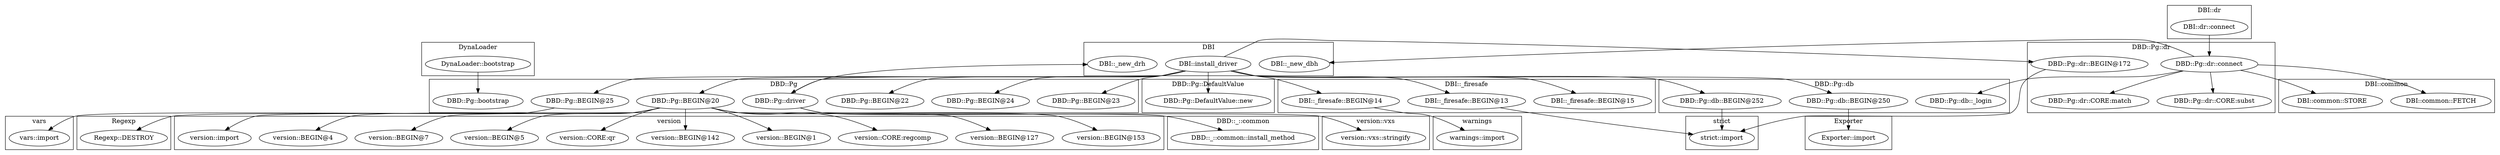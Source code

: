 digraph {
graph [overlap=false]
subgraph cluster_DynaLoader {
	label="DynaLoader";
	"DynaLoader::bootstrap";
}
subgraph cluster_DBI {
	label="DBI";
	"DBI::_new_dbh";
	"DBI::install_driver";
	"DBI::_new_drh";
}
subgraph cluster_warnings {
	label="warnings";
	"warnings::import";
}
subgraph cluster_vars {
	label="vars";
	"vars::import";
}
subgraph cluster_DBD_Pg_db {
	label="DBD::Pg::db";
	"DBD::Pg::db::_login";
	"DBD::Pg::db::BEGIN@252";
	"DBD::Pg::db::BEGIN@250";
}
subgraph cluster_strict {
	label="strict";
	"strict::import";
}
subgraph cluster_DBI__firesafe {
	label="DBI::_firesafe";
	"DBI::_firesafe::BEGIN@14";
	"DBI::_firesafe::BEGIN@13";
	"DBI::_firesafe::BEGIN@15";
}
subgraph cluster_DBI_common {
	label="DBI::common";
	"DBI::common::STORE";
	"DBI::common::FETCH";
}
subgraph cluster_Regexp {
	label="Regexp";
	"Regexp::DESTROY";
}
subgraph cluster_version {
	label="version";
	"version::BEGIN@7";
	"version::BEGIN@4";
	"version::import";
	"version::BEGIN@153";
	"version::BEGIN@127";
	"version::CORE:regcomp";
	"version::BEGIN@1";
	"version::BEGIN@142";
	"version::CORE:qr";
	"version::BEGIN@5";
}
subgraph cluster_DBI_dr {
	label="DBI::dr";
	"DBI::dr::connect";
}
subgraph cluster_Exporter {
	label="Exporter";
	"Exporter::import";
}
subgraph cluster_DBD___common {
	label="DBD::_::common";
	"DBD::_::common::install_method";
}
subgraph cluster_DBD_Pg_dr {
	label="DBD::Pg::dr";
	"DBD::Pg::dr::CORE:subst";
	"DBD::Pg::dr::connect";
	"DBD::Pg::dr::BEGIN@172";
	"DBD::Pg::dr::CORE:match";
}
subgraph cluster_DBD_Pg {
	label="DBD::Pg";
	"DBD::Pg::BEGIN@20";
	"DBD::Pg::BEGIN@24";
	"DBD::Pg::BEGIN@22";
	"DBD::Pg::bootstrap";
	"DBD::Pg::driver";
	"DBD::Pg::BEGIN@23";
	"DBD::Pg::BEGIN@25";
}
subgraph cluster_DBD_Pg_DefaultValue {
	label="DBD::Pg::DefaultValue";
	"DBD::Pg::DefaultValue::new";
}
subgraph cluster_version_vxs {
	label="version::vxs";
	"version::vxs::stringify";
}
"DBI::install_driver" -> "DBD::Pg::BEGIN@24";
"DBD::Pg::BEGIN@20" -> "version::BEGIN@127";
"DBI::install_driver" -> "DBI::_firesafe::BEGIN@13";
"DBD::Pg::dr::connect" -> "DBD::Pg::dr::CORE:subst";
"DBD::Pg::BEGIN@20" -> "version::BEGIN@142";
"DBI::install_driver" -> "DBD::Pg::BEGIN@25";
"DBI::install_driver" -> "DBD::Pg::db::BEGIN@250";
"DBD::Pg::db::BEGIN@250" -> "Exporter::import";
"DBI::dr::connect" -> "DBD::Pg::dr::connect";
"DBD::Pg::BEGIN@20" -> "version::BEGIN@5";
"DBI::install_driver" -> "DBD::Pg::DefaultValue::new";
"DBD::Pg::BEGIN@20" -> "version::CORE:regcomp";
"DBI::_firesafe::BEGIN@14" -> "warnings::import";
"DBD::Pg::BEGIN@20" -> "Regexp::DESTROY";
"DBD::Pg::driver" -> "DBD::_::common::install_method";
"DBD::Pg::dr::connect" -> "DBI::_new_dbh";
"DBI::install_driver" -> "DBD::Pg::BEGIN@20";
"DBD::Pg::driver" -> "DBI::_new_drh";
"DBI::install_driver" -> "DBI::_firesafe::BEGIN@15";
"DBD::Pg::BEGIN@20" -> "version::BEGIN@1";
"DBD::Pg::dr::connect" -> "DBD::Pg::db::_login";
"DBD::Pg::BEGIN@20" -> "version::CORE:qr";
"DBI::install_driver" -> "DBD::Pg::db::BEGIN@252";
"DBD::Pg::driver" -> "version::vxs::stringify";
"DBD::Pg::BEGIN@25" -> "vars::import";
"DBD::Pg::dr::connect" -> "DBI::common::FETCH";
"DBI::install_driver" -> "DBD::Pg::driver";
"DBD::Pg::BEGIN@20" -> "version::BEGIN@7";
"DBI::install_driver" -> "DBI::_firesafe::BEGIN@14";
"DBD::Pg::BEGIN@20" -> "version::import";
"DBD::Pg::BEGIN@20" -> "version::BEGIN@4";
"DBD::Pg::BEGIN@20" -> "version::BEGIN@153";
"DBD::Pg::dr::connect" -> "DBD::Pg::dr::CORE:match";
"DBI::install_driver" -> "DBD::Pg::BEGIN@22";
"DBI::install_driver" -> "DBD::Pg::dr::BEGIN@172";
"DBI::_firesafe::BEGIN@13" -> "strict::import";
"DBD::Pg::db::BEGIN@252" -> "strict::import";
"DBD::Pg::dr::BEGIN@172" -> "strict::import";
"DynaLoader::bootstrap" -> "DBD::Pg::bootstrap";
"DBI::install_driver" -> "DBD::Pg::BEGIN@23";
"DBD::Pg::dr::connect" -> "DBI::common::STORE";
}
